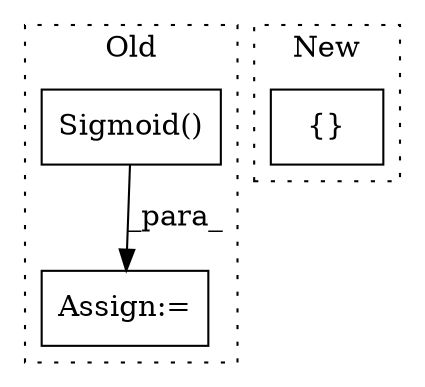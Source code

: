 digraph G {
subgraph cluster0 {
1 [label="Sigmoid()" a="75" s="1450" l="12" shape="box"];
3 [label="Assign:=" a="68" s="1447" l="3" shape="box"];
label = "Old";
style="dotted";
}
subgraph cluster1 {
2 [label="{}" a="95" s="1432,1433" l="2,1" shape="box"];
label = "New";
style="dotted";
}
1 -> 3 [label="_para_"];
}